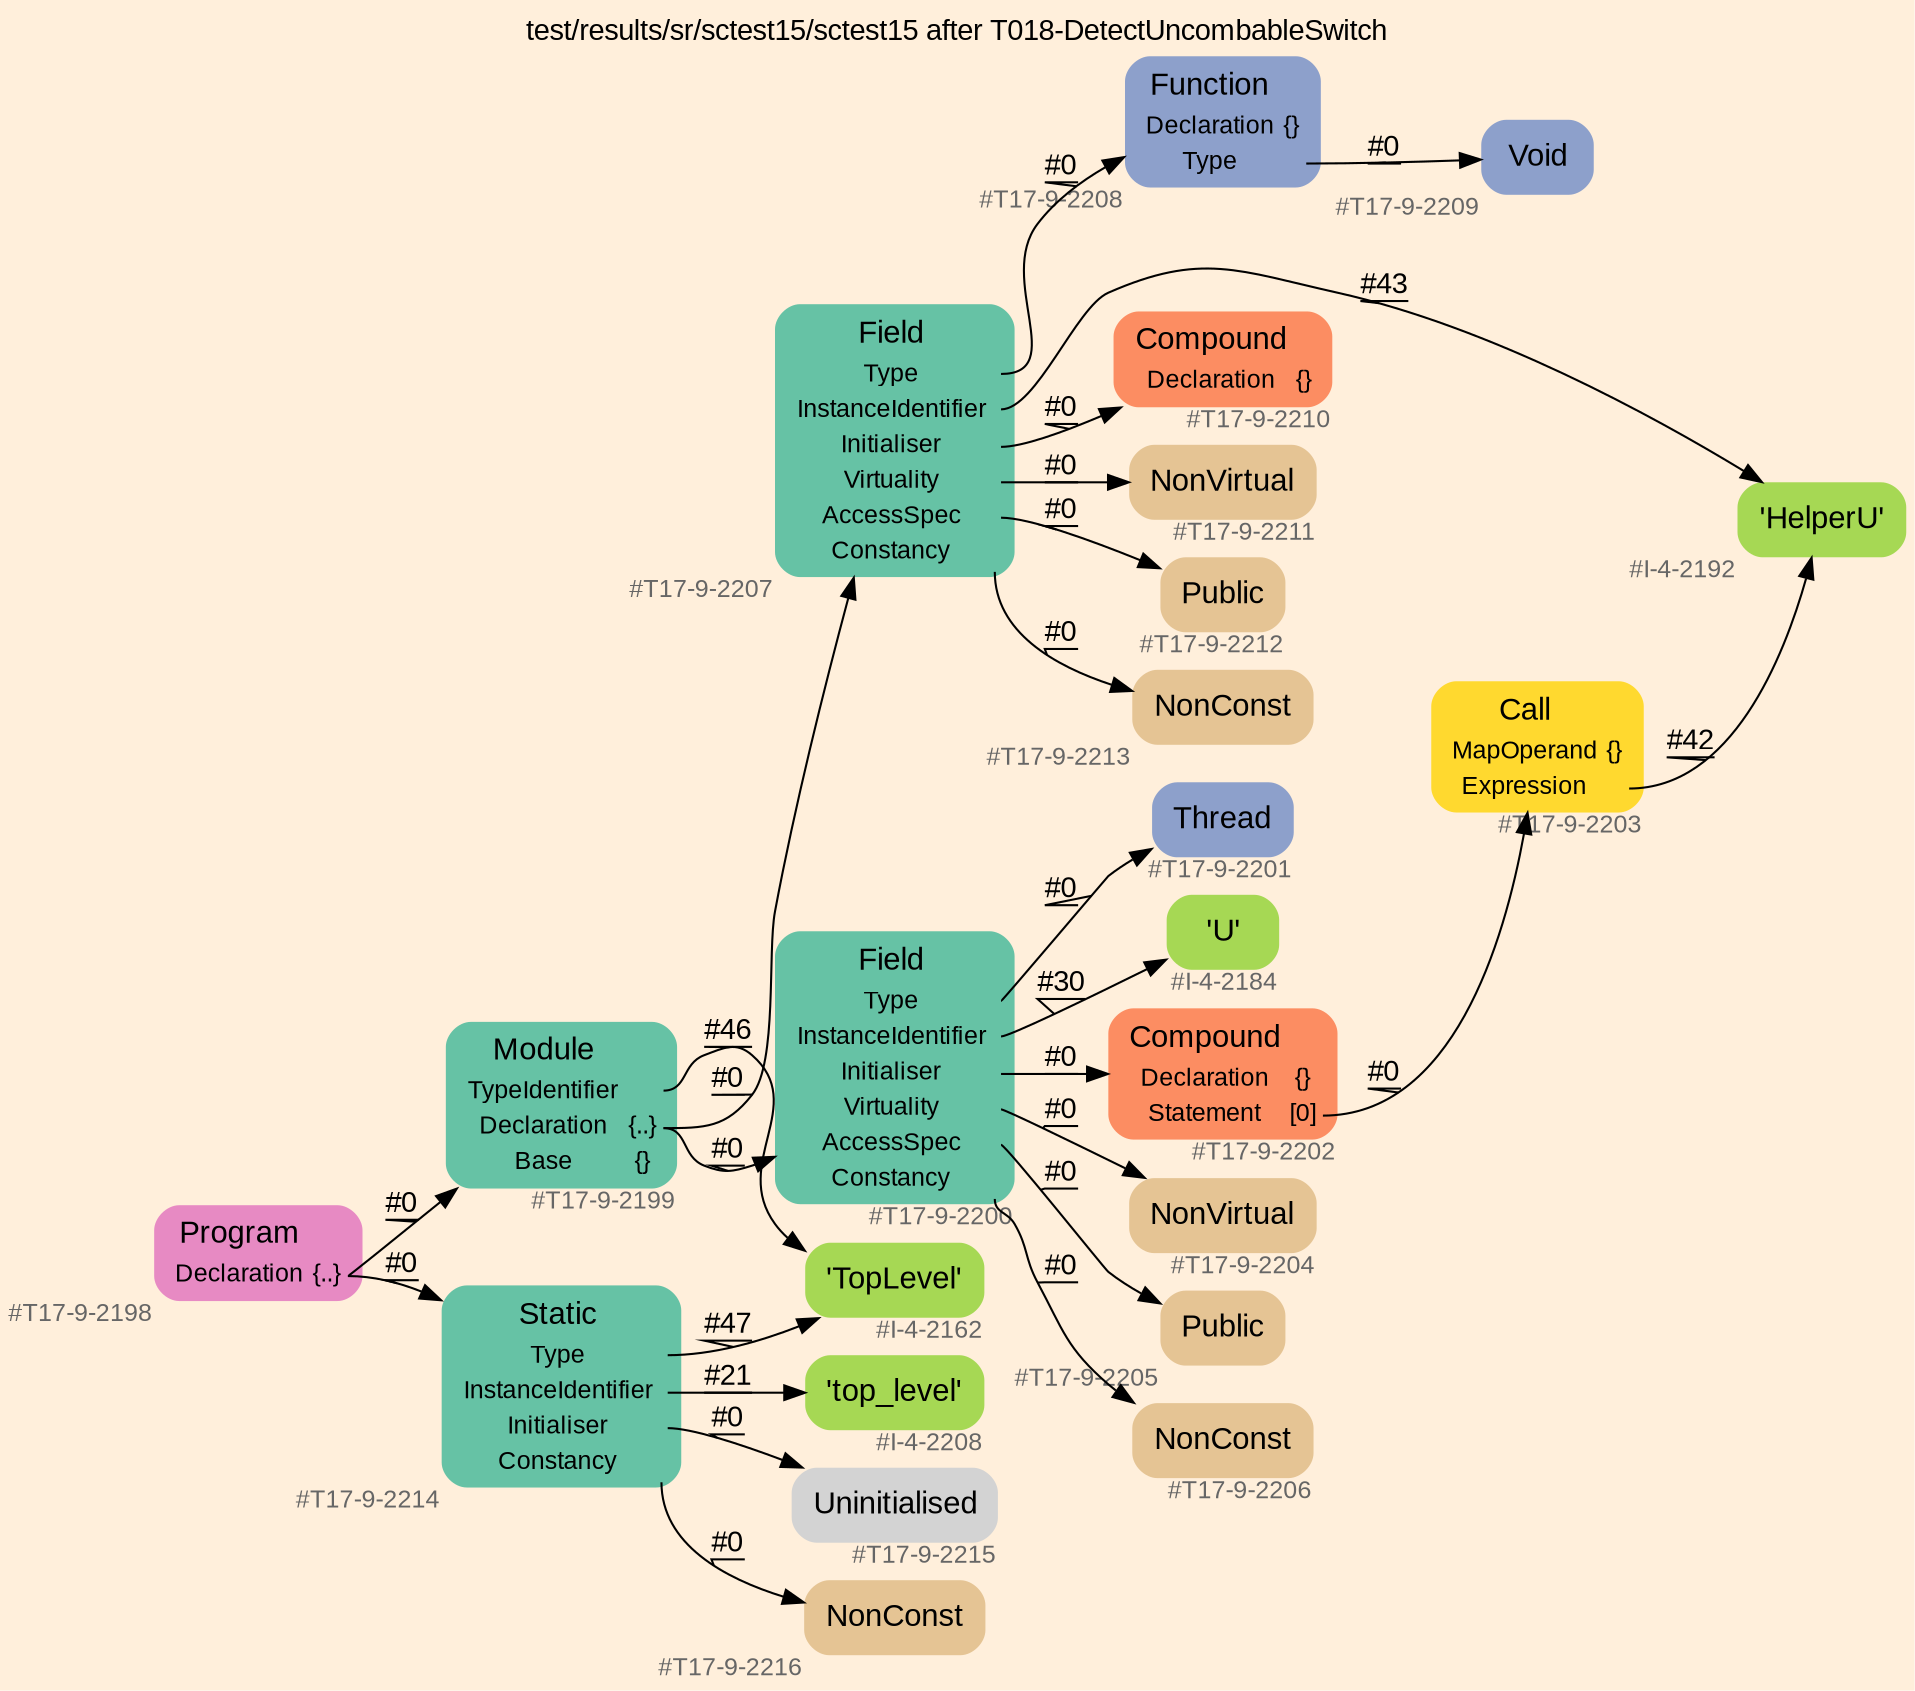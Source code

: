 digraph "test/results/sr/sctest15/sctest15 after T018-DetectUncombableSwitch" {
label = "test/results/sr/sctest15/sctest15 after T018-DetectUncombableSwitch"
labelloc = t
graph [
    rankdir = "LR"
    ranksep = 0.3
    bgcolor = antiquewhite1
    color = black
    fontcolor = black
    fontname = "Arial"
];
node [
    fontname = "Arial"
];
edge [
    fontname = "Arial"
];

// -------------------- node figure --------------------
// -------- block #T17-9-2198 ----------
"#T17-9-2198" [
    fillcolor = "/set28/4"
    xlabel = "#T17-9-2198"
    fontsize = "12"
    fontcolor = grey40
    shape = "plaintext"
    label = <<TABLE BORDER="0" CELLBORDER="0" CELLSPACING="0">
     <TR><TD><FONT COLOR="black" POINT-SIZE="15">Program</FONT></TD></TR>
     <TR><TD><FONT COLOR="black" POINT-SIZE="12">Declaration</FONT></TD><TD PORT="port0"><FONT COLOR="black" POINT-SIZE="12">{..}</FONT></TD></TR>
    </TABLE>>
    style = "rounded,filled"
];

// -------- block #T17-9-2199 ----------
"#T17-9-2199" [
    fillcolor = "/set28/1"
    xlabel = "#T17-9-2199"
    fontsize = "12"
    fontcolor = grey40
    shape = "plaintext"
    label = <<TABLE BORDER="0" CELLBORDER="0" CELLSPACING="0">
     <TR><TD><FONT COLOR="black" POINT-SIZE="15">Module</FONT></TD></TR>
     <TR><TD><FONT COLOR="black" POINT-SIZE="12">TypeIdentifier</FONT></TD><TD PORT="port0"></TD></TR>
     <TR><TD><FONT COLOR="black" POINT-SIZE="12">Declaration</FONT></TD><TD PORT="port1"><FONT COLOR="black" POINT-SIZE="12">{..}</FONT></TD></TR>
     <TR><TD><FONT COLOR="black" POINT-SIZE="12">Base</FONT></TD><TD PORT="port2"><FONT COLOR="black" POINT-SIZE="12">{}</FONT></TD></TR>
    </TABLE>>
    style = "rounded,filled"
];

// -------- block #I-4-2162 ----------
"#I-4-2162" [
    fillcolor = "/set28/5"
    xlabel = "#I-4-2162"
    fontsize = "12"
    fontcolor = grey40
    shape = "plaintext"
    label = <<TABLE BORDER="0" CELLBORDER="0" CELLSPACING="0">
     <TR><TD><FONT COLOR="black" POINT-SIZE="15">'TopLevel'</FONT></TD></TR>
    </TABLE>>
    style = "rounded,filled"
];

// -------- block #T17-9-2200 ----------
"#T17-9-2200" [
    fillcolor = "/set28/1"
    xlabel = "#T17-9-2200"
    fontsize = "12"
    fontcolor = grey40
    shape = "plaintext"
    label = <<TABLE BORDER="0" CELLBORDER="0" CELLSPACING="0">
     <TR><TD><FONT COLOR="black" POINT-SIZE="15">Field</FONT></TD></TR>
     <TR><TD><FONT COLOR="black" POINT-SIZE="12">Type</FONT></TD><TD PORT="port0"></TD></TR>
     <TR><TD><FONT COLOR="black" POINT-SIZE="12">InstanceIdentifier</FONT></TD><TD PORT="port1"></TD></TR>
     <TR><TD><FONT COLOR="black" POINT-SIZE="12">Initialiser</FONT></TD><TD PORT="port2"></TD></TR>
     <TR><TD><FONT COLOR="black" POINT-SIZE="12">Virtuality</FONT></TD><TD PORT="port3"></TD></TR>
     <TR><TD><FONT COLOR="black" POINT-SIZE="12">AccessSpec</FONT></TD><TD PORT="port4"></TD></TR>
     <TR><TD><FONT COLOR="black" POINT-SIZE="12">Constancy</FONT></TD><TD PORT="port5"></TD></TR>
    </TABLE>>
    style = "rounded,filled"
];

// -------- block #T17-9-2201 ----------
"#T17-9-2201" [
    fillcolor = "/set28/3"
    xlabel = "#T17-9-2201"
    fontsize = "12"
    fontcolor = grey40
    shape = "plaintext"
    label = <<TABLE BORDER="0" CELLBORDER="0" CELLSPACING="0">
     <TR><TD><FONT COLOR="black" POINT-SIZE="15">Thread</FONT></TD></TR>
    </TABLE>>
    style = "rounded,filled"
];

// -------- block #I-4-2184 ----------
"#I-4-2184" [
    fillcolor = "/set28/5"
    xlabel = "#I-4-2184"
    fontsize = "12"
    fontcolor = grey40
    shape = "plaintext"
    label = <<TABLE BORDER="0" CELLBORDER="0" CELLSPACING="0">
     <TR><TD><FONT COLOR="black" POINT-SIZE="15">'U'</FONT></TD></TR>
    </TABLE>>
    style = "rounded,filled"
];

// -------- block #T17-9-2202 ----------
"#T17-9-2202" [
    fillcolor = "/set28/2"
    xlabel = "#T17-9-2202"
    fontsize = "12"
    fontcolor = grey40
    shape = "plaintext"
    label = <<TABLE BORDER="0" CELLBORDER="0" CELLSPACING="0">
     <TR><TD><FONT COLOR="black" POINT-SIZE="15">Compound</FONT></TD></TR>
     <TR><TD><FONT COLOR="black" POINT-SIZE="12">Declaration</FONT></TD><TD PORT="port0"><FONT COLOR="black" POINT-SIZE="12">{}</FONT></TD></TR>
     <TR><TD><FONT COLOR="black" POINT-SIZE="12">Statement</FONT></TD><TD PORT="port1"><FONT COLOR="black" POINT-SIZE="12">[0]</FONT></TD></TR>
    </TABLE>>
    style = "rounded,filled"
];

// -------- block #T17-9-2203 ----------
"#T17-9-2203" [
    fillcolor = "/set28/6"
    xlabel = "#T17-9-2203"
    fontsize = "12"
    fontcolor = grey40
    shape = "plaintext"
    label = <<TABLE BORDER="0" CELLBORDER="0" CELLSPACING="0">
     <TR><TD><FONT COLOR="black" POINT-SIZE="15">Call</FONT></TD></TR>
     <TR><TD><FONT COLOR="black" POINT-SIZE="12">MapOperand</FONT></TD><TD PORT="port0"><FONT COLOR="black" POINT-SIZE="12">{}</FONT></TD></TR>
     <TR><TD><FONT COLOR="black" POINT-SIZE="12">Expression</FONT></TD><TD PORT="port1"></TD></TR>
    </TABLE>>
    style = "rounded,filled"
];

// -------- block #I-4-2192 ----------
"#I-4-2192" [
    fillcolor = "/set28/5"
    xlabel = "#I-4-2192"
    fontsize = "12"
    fontcolor = grey40
    shape = "plaintext"
    label = <<TABLE BORDER="0" CELLBORDER="0" CELLSPACING="0">
     <TR><TD><FONT COLOR="black" POINT-SIZE="15">'HelperU'</FONT></TD></TR>
    </TABLE>>
    style = "rounded,filled"
];

// -------- block #T17-9-2204 ----------
"#T17-9-2204" [
    fillcolor = "/set28/7"
    xlabel = "#T17-9-2204"
    fontsize = "12"
    fontcolor = grey40
    shape = "plaintext"
    label = <<TABLE BORDER="0" CELLBORDER="0" CELLSPACING="0">
     <TR><TD><FONT COLOR="black" POINT-SIZE="15">NonVirtual</FONT></TD></TR>
    </TABLE>>
    style = "rounded,filled"
];

// -------- block #T17-9-2205 ----------
"#T17-9-2205" [
    fillcolor = "/set28/7"
    xlabel = "#T17-9-2205"
    fontsize = "12"
    fontcolor = grey40
    shape = "plaintext"
    label = <<TABLE BORDER="0" CELLBORDER="0" CELLSPACING="0">
     <TR><TD><FONT COLOR="black" POINT-SIZE="15">Public</FONT></TD></TR>
    </TABLE>>
    style = "rounded,filled"
];

// -------- block #T17-9-2206 ----------
"#T17-9-2206" [
    fillcolor = "/set28/7"
    xlabel = "#T17-9-2206"
    fontsize = "12"
    fontcolor = grey40
    shape = "plaintext"
    label = <<TABLE BORDER="0" CELLBORDER="0" CELLSPACING="0">
     <TR><TD><FONT COLOR="black" POINT-SIZE="15">NonConst</FONT></TD></TR>
    </TABLE>>
    style = "rounded,filled"
];

// -------- block #T17-9-2207 ----------
"#T17-9-2207" [
    fillcolor = "/set28/1"
    xlabel = "#T17-9-2207"
    fontsize = "12"
    fontcolor = grey40
    shape = "plaintext"
    label = <<TABLE BORDER="0" CELLBORDER="0" CELLSPACING="0">
     <TR><TD><FONT COLOR="black" POINT-SIZE="15">Field</FONT></TD></TR>
     <TR><TD><FONT COLOR="black" POINT-SIZE="12">Type</FONT></TD><TD PORT="port0"></TD></TR>
     <TR><TD><FONT COLOR="black" POINT-SIZE="12">InstanceIdentifier</FONT></TD><TD PORT="port1"></TD></TR>
     <TR><TD><FONT COLOR="black" POINT-SIZE="12">Initialiser</FONT></TD><TD PORT="port2"></TD></TR>
     <TR><TD><FONT COLOR="black" POINT-SIZE="12">Virtuality</FONT></TD><TD PORT="port3"></TD></TR>
     <TR><TD><FONT COLOR="black" POINT-SIZE="12">AccessSpec</FONT></TD><TD PORT="port4"></TD></TR>
     <TR><TD><FONT COLOR="black" POINT-SIZE="12">Constancy</FONT></TD><TD PORT="port5"></TD></TR>
    </TABLE>>
    style = "rounded,filled"
];

// -------- block #T17-9-2208 ----------
"#T17-9-2208" [
    fillcolor = "/set28/3"
    xlabel = "#T17-9-2208"
    fontsize = "12"
    fontcolor = grey40
    shape = "plaintext"
    label = <<TABLE BORDER="0" CELLBORDER="0" CELLSPACING="0">
     <TR><TD><FONT COLOR="black" POINT-SIZE="15">Function</FONT></TD></TR>
     <TR><TD><FONT COLOR="black" POINT-SIZE="12">Declaration</FONT></TD><TD PORT="port0"><FONT COLOR="black" POINT-SIZE="12">{}</FONT></TD></TR>
     <TR><TD><FONT COLOR="black" POINT-SIZE="12">Type</FONT></TD><TD PORT="port1"></TD></TR>
    </TABLE>>
    style = "rounded,filled"
];

// -------- block #T17-9-2209 ----------
"#T17-9-2209" [
    fillcolor = "/set28/3"
    xlabel = "#T17-9-2209"
    fontsize = "12"
    fontcolor = grey40
    shape = "plaintext"
    label = <<TABLE BORDER="0" CELLBORDER="0" CELLSPACING="0">
     <TR><TD><FONT COLOR="black" POINT-SIZE="15">Void</FONT></TD></TR>
    </TABLE>>
    style = "rounded,filled"
];

// -------- block #T17-9-2210 ----------
"#T17-9-2210" [
    fillcolor = "/set28/2"
    xlabel = "#T17-9-2210"
    fontsize = "12"
    fontcolor = grey40
    shape = "plaintext"
    label = <<TABLE BORDER="0" CELLBORDER="0" CELLSPACING="0">
     <TR><TD><FONT COLOR="black" POINT-SIZE="15">Compound</FONT></TD></TR>
     <TR><TD><FONT COLOR="black" POINT-SIZE="12">Declaration</FONT></TD><TD PORT="port0"><FONT COLOR="black" POINT-SIZE="12">{}</FONT></TD></TR>
    </TABLE>>
    style = "rounded,filled"
];

// -------- block #T17-9-2211 ----------
"#T17-9-2211" [
    fillcolor = "/set28/7"
    xlabel = "#T17-9-2211"
    fontsize = "12"
    fontcolor = grey40
    shape = "plaintext"
    label = <<TABLE BORDER="0" CELLBORDER="0" CELLSPACING="0">
     <TR><TD><FONT COLOR="black" POINT-SIZE="15">NonVirtual</FONT></TD></TR>
    </TABLE>>
    style = "rounded,filled"
];

// -------- block #T17-9-2212 ----------
"#T17-9-2212" [
    fillcolor = "/set28/7"
    xlabel = "#T17-9-2212"
    fontsize = "12"
    fontcolor = grey40
    shape = "plaintext"
    label = <<TABLE BORDER="0" CELLBORDER="0" CELLSPACING="0">
     <TR><TD><FONT COLOR="black" POINT-SIZE="15">Public</FONT></TD></TR>
    </TABLE>>
    style = "rounded,filled"
];

// -------- block #T17-9-2213 ----------
"#T17-9-2213" [
    fillcolor = "/set28/7"
    xlabel = "#T17-9-2213"
    fontsize = "12"
    fontcolor = grey40
    shape = "plaintext"
    label = <<TABLE BORDER="0" CELLBORDER="0" CELLSPACING="0">
     <TR><TD><FONT COLOR="black" POINT-SIZE="15">NonConst</FONT></TD></TR>
    </TABLE>>
    style = "rounded,filled"
];

// -------- block #T17-9-2214 ----------
"#T17-9-2214" [
    fillcolor = "/set28/1"
    xlabel = "#T17-9-2214"
    fontsize = "12"
    fontcolor = grey40
    shape = "plaintext"
    label = <<TABLE BORDER="0" CELLBORDER="0" CELLSPACING="0">
     <TR><TD><FONT COLOR="black" POINT-SIZE="15">Static</FONT></TD></TR>
     <TR><TD><FONT COLOR="black" POINT-SIZE="12">Type</FONT></TD><TD PORT="port0"></TD></TR>
     <TR><TD><FONT COLOR="black" POINT-SIZE="12">InstanceIdentifier</FONT></TD><TD PORT="port1"></TD></TR>
     <TR><TD><FONT COLOR="black" POINT-SIZE="12">Initialiser</FONT></TD><TD PORT="port2"></TD></TR>
     <TR><TD><FONT COLOR="black" POINT-SIZE="12">Constancy</FONT></TD><TD PORT="port3"></TD></TR>
    </TABLE>>
    style = "rounded,filled"
];

// -------- block #I-4-2208 ----------
"#I-4-2208" [
    fillcolor = "/set28/5"
    xlabel = "#I-4-2208"
    fontsize = "12"
    fontcolor = grey40
    shape = "plaintext"
    label = <<TABLE BORDER="0" CELLBORDER="0" CELLSPACING="0">
     <TR><TD><FONT COLOR="black" POINT-SIZE="15">'top_level'</FONT></TD></TR>
    </TABLE>>
    style = "rounded,filled"
];

// -------- block #T17-9-2215 ----------
"#T17-9-2215" [
    xlabel = "#T17-9-2215"
    fontsize = "12"
    fontcolor = grey40
    shape = "plaintext"
    label = <<TABLE BORDER="0" CELLBORDER="0" CELLSPACING="0">
     <TR><TD><FONT COLOR="black" POINT-SIZE="15">Uninitialised</FONT></TD></TR>
    </TABLE>>
    style = "rounded,filled"
];

// -------- block #T17-9-2216 ----------
"#T17-9-2216" [
    fillcolor = "/set28/7"
    xlabel = "#T17-9-2216"
    fontsize = "12"
    fontcolor = grey40
    shape = "plaintext"
    label = <<TABLE BORDER="0" CELLBORDER="0" CELLSPACING="0">
     <TR><TD><FONT COLOR="black" POINT-SIZE="15">NonConst</FONT></TD></TR>
    </TABLE>>
    style = "rounded,filled"
];

"#T17-9-2198":port0 -> "#T17-9-2199" [
    label = "#0"
    decorate = true
    color = black
    fontcolor = black
];

"#T17-9-2198":port0 -> "#T17-9-2214" [
    label = "#0"
    decorate = true
    color = black
    fontcolor = black
];

"#T17-9-2199":port0 -> "#I-4-2162" [
    label = "#46"
    decorate = true
    color = black
    fontcolor = black
];

"#T17-9-2199":port1 -> "#T17-9-2200" [
    label = "#0"
    decorate = true
    color = black
    fontcolor = black
];

"#T17-9-2199":port1 -> "#T17-9-2207" [
    label = "#0"
    decorate = true
    color = black
    fontcolor = black
];

"#T17-9-2200":port0 -> "#T17-9-2201" [
    label = "#0"
    decorate = true
    color = black
    fontcolor = black
];

"#T17-9-2200":port1 -> "#I-4-2184" [
    label = "#30"
    decorate = true
    color = black
    fontcolor = black
];

"#T17-9-2200":port2 -> "#T17-9-2202" [
    label = "#0"
    decorate = true
    color = black
    fontcolor = black
];

"#T17-9-2200":port3 -> "#T17-9-2204" [
    label = "#0"
    decorate = true
    color = black
    fontcolor = black
];

"#T17-9-2200":port4 -> "#T17-9-2205" [
    label = "#0"
    decorate = true
    color = black
    fontcolor = black
];

"#T17-9-2200":port5 -> "#T17-9-2206" [
    label = "#0"
    decorate = true
    color = black
    fontcolor = black
];

"#T17-9-2202":port1 -> "#T17-9-2203" [
    label = "#0"
    decorate = true
    color = black
    fontcolor = black
];

"#T17-9-2203":port1 -> "#I-4-2192" [
    label = "#42"
    decorate = true
    color = black
    fontcolor = black
];

"#T17-9-2207":port0 -> "#T17-9-2208" [
    label = "#0"
    decorate = true
    color = black
    fontcolor = black
];

"#T17-9-2207":port1 -> "#I-4-2192" [
    label = "#43"
    decorate = true
    color = black
    fontcolor = black
];

"#T17-9-2207":port2 -> "#T17-9-2210" [
    label = "#0"
    decorate = true
    color = black
    fontcolor = black
];

"#T17-9-2207":port3 -> "#T17-9-2211" [
    label = "#0"
    decorate = true
    color = black
    fontcolor = black
];

"#T17-9-2207":port4 -> "#T17-9-2212" [
    label = "#0"
    decorate = true
    color = black
    fontcolor = black
];

"#T17-9-2207":port5 -> "#T17-9-2213" [
    label = "#0"
    decorate = true
    color = black
    fontcolor = black
];

"#T17-9-2208":port1 -> "#T17-9-2209" [
    label = "#0"
    decorate = true
    color = black
    fontcolor = black
];

"#T17-9-2214":port0 -> "#I-4-2162" [
    label = "#47"
    decorate = true
    color = black
    fontcolor = black
];

"#T17-9-2214":port1 -> "#I-4-2208" [
    label = "#21"
    decorate = true
    color = black
    fontcolor = black
];

"#T17-9-2214":port2 -> "#T17-9-2215" [
    label = "#0"
    decorate = true
    color = black
    fontcolor = black
];

"#T17-9-2214":port3 -> "#T17-9-2216" [
    label = "#0"
    decorate = true
    color = black
    fontcolor = black
];


}
